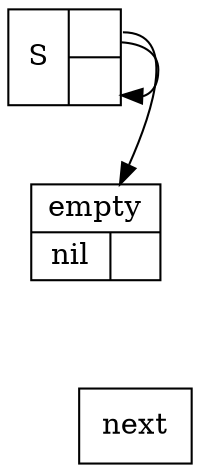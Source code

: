 digraph NodeDiagram {
    node [shape=record, style=solid];

    // Define nodes with vertically and horizontally split fields
    S [label="{ S } | { <alt> | <suc> } }"];
    empty [label="{ empty | { nil | <suc> } }"];

    // Define edges
    S:suc -> S [dir=back, arrowtail=normal]; // Loop back within S
    S:alt -> empty [arrowhead=normal];       // Downward arrow to empty
    empty:suc -> next [label="next", style=invis]; // Rightward exit arrow from empty
}

